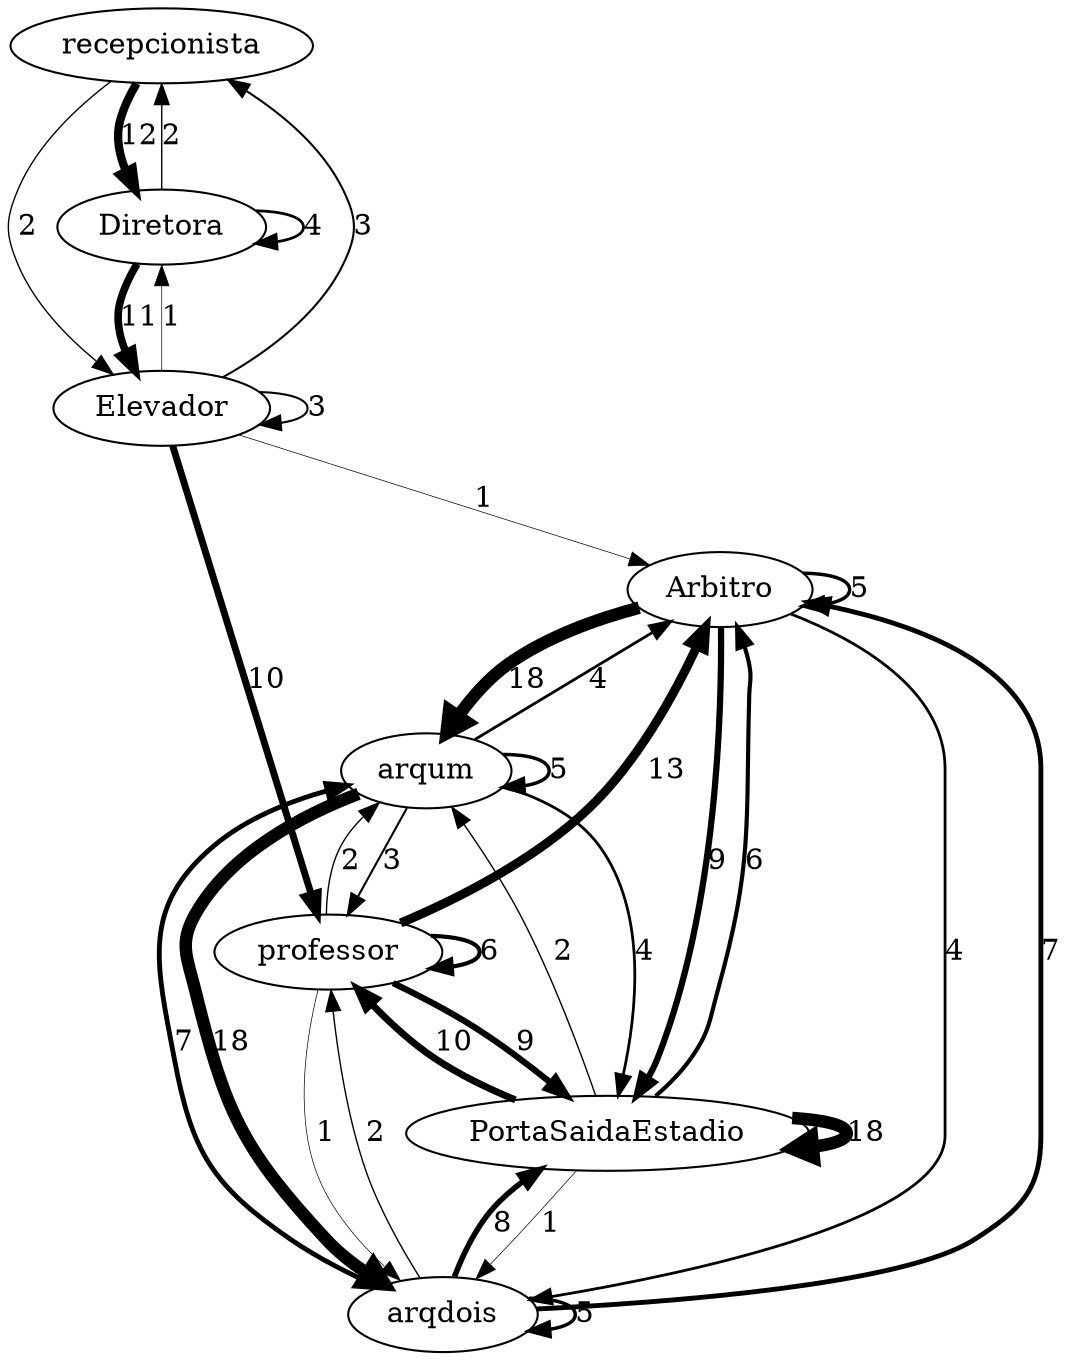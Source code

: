 strict digraph G {
splines=true; esep=0;
recepcionista -> Diretora[penwidth=4, label="12"]
Diretora -> Elevador[penwidth=3.6666666666666665, label="11"]
Elevador -> professor[penwidth=3.3333333333333335, label="10"]
professor -> Arbitro[penwidth=4.333333333333333, label="13"]
Arbitro -> arqum[penwidth=6, label="18"]
arqum -> arqdois[penwidth=6, label="18"]
arqdois -> Arbitro[penwidth=2.3333333333333335, label="7"]
Arbitro -> PortaSaidaEstadio[penwidth=3, label="9"]
PortaSaidaEstadio -> PortaSaidaEstadio[penwidth=6, label="18"]
PortaSaidaEstadio -> professor[penwidth=3.3333333333333335, label="10"]
professor -> PortaSaidaEstadio[penwidth=3, label="9"]
PortaSaidaEstadio -> Arbitro[penwidth=2, label="6"]
arqdois -> PortaSaidaEstadio[penwidth=2.6666666666666665, label="8"]
arqum -> arqum[penwidth=1.6666666666666667, label="5"]
arqdois -> arqdois[penwidth=1.6666666666666667, label="5"]
Arbitro -> Arbitro[penwidth=1.6666666666666667, label="5"]
Diretora -> Diretora[penwidth=1.3333333333333333, label="4"]
Diretora -> recepcionista[penwidth=0.6666666666666666, label="2"]
arqdois -> arqum[penwidth=2.3333333333333335, label="7"]
arqum -> PortaSaidaEstadio[penwidth=1.3333333333333333, label="4"]
professor -> professor[penwidth=2, label="6"]
Elevador -> Elevador[penwidth=1, label="3"]
Elevador -> recepcionista[penwidth=1, label="3"]
recepcionista -> Elevador[penwidth=0.6666666666666666, label="2"]
arqum -> Arbitro[penwidth=1.3333333333333333, label="4"]
arqum -> professor[penwidth=1, label="3"]
professor -> arqum[penwidth=0.6666666666666666, label="2"]
PortaSaidaEstadio -> arqdois[penwidth=0.3333333333333333, label="1"]
arqdois -> professor[penwidth=0.6666666666666666, label="2"]
professor -> arqdois[penwidth=0.3333333333333333, label="1"]
Elevador -> Diretora[penwidth=0.3333333333333333, label="1"]
Arbitro -> arqdois[penwidth=1.3333333333333333, label="4"]
Elevador -> Arbitro[penwidth=0.3333333333333333, label="1"]
PortaSaidaEstadio -> arqum[penwidth=0.6666666666666666, label="2"]
}
/*


PersonagemRecepcionista -> Diretora -> TeacherContainer -> Arbitro -> PessoaArquibancada -> Arquibancadadois -> Arbitro -> TeacherContainer -> Arbitro -> PessoaArquibancada -> Arquibancadadois -> TeacherContainer
PersonagemRecepcionista -> Diretora -> TeacherContainer -> Arbitro -> PessoaArquibancada -> PessoaArquibancada -> Arquibancadadois -> Arquibancadadois -> Arbitro -> Arbitro
PersonagemRecepcionista -> Diretora -> Diretora -> Diretora -> Diretora -> Diretora -> PersonagemRecepcionista -> Diretora -> TeacherContainer -> Arbitro -> PessoaArquibancada -> Arquibancadadois -> Arquibancadadois -> PessoaArquibancada -> Arquibancadadois -> Arbitro -> PessoaArquibancada -> TeacherContainer -> TeacherContainer -> Arbitro
PersonagemRecepcionista -> Diretora -> PersonagemRecepcionista -> Diretora -> TeacherContainer -> PessoaArquibancada -> Arquibancadadois -> Arbitro -> PessoaArquibancada -> TeacherContainer -> Arquibancadadois -> Arbitro
PersonagemRecepcionista -> Diretora -> TeacherContainer -> Arbitro -> PessoaArquibancada -> Arquibancadadois -> PessoaArquibancada -> TeacherContainer -> TeacherContainer
PersonagemRecepcionista -> PersonagemRecepcionista -> Diretora -> TeacherContainer -> Arbitro -> PessoaArquibancada -> Arquibancadadois -> Arbitro -> PessoaArquibancada -> Arquibancadadois -> PessoaArquibancada -> Arbitro -> Arbitro -> PessoaArquibancada -> Arquibancadadois -> PessoaArquibancada -> TeacherContainer
PersonagemRecepcionista -> Diretora -> TeacherContainer -> TeacherContainer -> Arbitro -> PessoaArquibancada -> Arquibancadadois -> TeacherContainer -> Arbitro -> PessoaArquibancada -> Arquibancadadois -> Arquibancadadois -> PessoaArquibancada -> TeacherContainer -> TeacherContainer -> TeacherContainer -> Arquibancadadois -> TeacherContainer -> TeacherContainer -> Arbitro -> PessoaArquibancada -> PessoaArquibancada -> PessoaArquibancada
PersonagemRecepcionista -> Diretora -> TeacherContainer -> Arbitro -> PessoaArquibancada -> Arquibancadadois -> TeacherContainer -> Arbitro -> TeacherContainer -> PessoaArquibancada -> Arquibancadadois
PersonagemRecepcionista -> Diretora -> TeacherContainer -> Arbitro -> Arbitro -> Arquibancadadois -> TeacherContainer -> Arbitro -> Arquibancadadois -> PessoaArquibancada
PersonagemRecepcionista -> Diretora -> Arbitro -> Arbitro -> PessoaArquibancada -> Arquibancadadois -> Arquibancadadois -> TeacherContainer -> TeacherContainer -> Arbitro -> Arbitro -> PessoaArquibancada -> Arquibancadadois -> PessoaArquibancada -> Arbitro -> PessoaArquibancada -> Arquibancadadois -> Arbitro
PersonagemRecepcionista -> Diretora -> TeacherContainer -> Arbitro -> PessoaArquibancada -> Arbitro -> Arbitro -> PessoaArquibancada -> Arbitro -> Arquibancadadois -> Arquibancadadois -> Arbitro -> Arbitro -> Arquibancadadois -> PessoaArquibancada -> PessoaArquibancada -> PessoaArquibancada -> Arquibancadadois -> TeacherContainer


*/